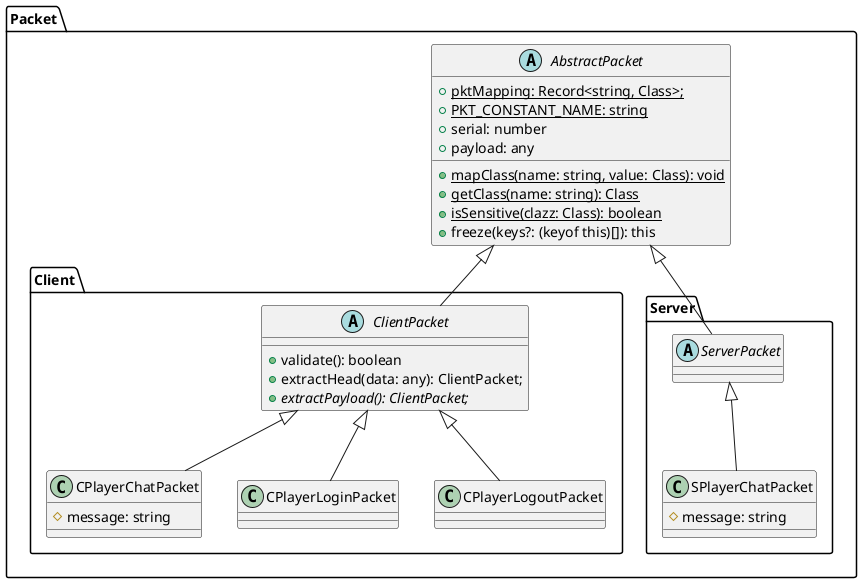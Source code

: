 @startuml Packet

namespace Packet {
	abstract class AbstractPacket {
		+{static} pktMapping: Record<string, Class>;
		+{static} PKT_CONSTANT_NAME: string
		+serial: number
		+payload: any
		+{static} mapClass(name: string, value: Class): void
		+{static} getClass(name: string): Class
		+{static} isSensitive(clazz: Class): boolean
		+freeze(keys?: (keyof this)[]): this
	}

	namespace Client {
		abstract class ClientPacket extends .Packet.AbstractPacket {
			+validate(): boolean
			+extractHead(data: any): ClientPacket;
			+{abstract} extractPayload(): ClientPacket;
		}

		class CPlayerChatPacket extends ClientPacket {
			#message: string
		}

		class CPlayerLoginPacket extends ClientPacket {}
		class CPlayerLogoutPacket extends ClientPacket {}
	}

	namespace Server {
		abstract class ServerPacket extends .Packet.AbstractPacket {}

		class SPlayerChatPacket extends ServerPacket {
			#message: string
		}
	}
}

@enduml
